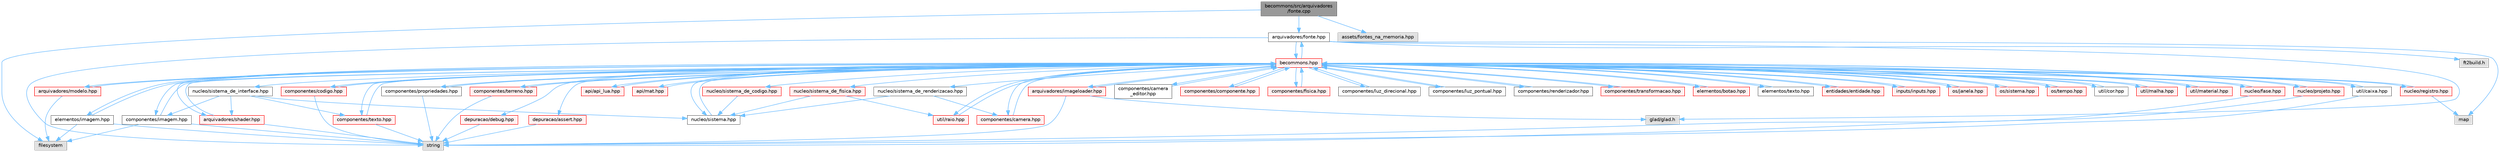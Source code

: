 digraph "becommons/src/arquivadores/fonte.cpp"
{
 // LATEX_PDF_SIZE
  bgcolor="transparent";
  edge [fontname=Helvetica,fontsize=10,labelfontname=Helvetica,labelfontsize=10];
  node [fontname=Helvetica,fontsize=10,shape=box,height=0.2,width=0.4];
  Node1 [id="Node000001",label="becommons/src/arquivadores\l/fonte.cpp",height=0.2,width=0.4,color="gray40", fillcolor="grey60", style="filled", fontcolor="black",tooltip=" "];
  Node1 -> Node2 [id="edge1_Node000001_Node000002",color="steelblue1",style="solid",tooltip=" "];
  Node2 [id="Node000002",label="arquivadores/fonte.hpp",height=0.2,width=0.4,color="grey40", fillcolor="white", style="filled",URL="$fonte_8hpp.html",tooltip="Define estruturas básicas para renderização de textos."];
  Node2 -> Node3 [id="edge2_Node000002_Node000003",color="steelblue1",style="solid",tooltip=" "];
  Node3 [id="Node000003",label="glad/glad.h",height=0.2,width=0.4,color="grey60", fillcolor="#E0E0E0", style="filled",tooltip=" "];
  Node2 -> Node4 [id="edge3_Node000002_Node000004",color="steelblue1",style="solid",tooltip=" "];
  Node4 [id="Node000004",label="string",height=0.2,width=0.4,color="grey60", fillcolor="#E0E0E0", style="filled",tooltip=" "];
  Node2 -> Node5 [id="edge4_Node000002_Node000005",color="steelblue1",style="solid",tooltip=" "];
  Node5 [id="Node000005",label="map",height=0.2,width=0.4,color="grey60", fillcolor="#E0E0E0", style="filled",tooltip=" "];
  Node2 -> Node6 [id="edge5_Node000002_Node000006",color="steelblue1",style="solid",tooltip=" "];
  Node6 [id="Node000006",label="ft2build.h",height=0.2,width=0.4,color="grey60", fillcolor="#E0E0E0", style="filled",tooltip=" "];
  Node2 -> Node7 [id="edge6_Node000002_Node000007",color="steelblue1",style="solid",tooltip=" "];
  Node7 [id="Node000007",label="becommons.hpp",height=0.2,width=0.4,color="red", fillcolor="#FFF0F0", style="filled",URL="$becommons_8hpp.html",tooltip=" "];
  Node7 -> Node8 [id="edge7_Node000007_Node000008",color="steelblue1",style="solid",tooltip=" "];
  Node8 [id="Node000008",label="api/api_lua.hpp",height=0.2,width=0.4,color="red", fillcolor="#FFF0F0", style="filled",URL="$api__lua_8hpp.html",tooltip="Gerencia a configuração do luabridge para api lua."];
  Node8 -> Node7 [id="edge8_Node000008_Node000007",color="steelblue1",style="solid",tooltip=" "];
  Node7 -> Node13 [id="edge9_Node000007_Node000013",color="steelblue1",style="solid",tooltip=" "];
  Node13 [id="Node000013",label="api/mat.hpp",height=0.2,width=0.4,color="red", fillcolor="#FFF0F0", style="filled",URL="$mat_8hpp.html",tooltip="Gerencia funçoes matemáticas."];
  Node13 -> Node7 [id="edge10_Node000013_Node000007",color="steelblue1",style="solid",tooltip=" "];
  Node7 -> Node2 [id="edge11_Node000007_Node000002",color="steelblue1",style="solid",tooltip=" "];
  Node7 -> Node16 [id="edge12_Node000007_Node000016",color="steelblue1",style="solid",tooltip=" "];
  Node16 [id="Node000016",label="arquivadores/imageloader.hpp",height=0.2,width=0.4,color="red", fillcolor="#FFF0F0", style="filled",URL="$imageloader_8hpp.html",tooltip="Gerencia as imagems/texturas carregadas na engine."];
  Node16 -> Node3 [id="edge13_Node000016_Node000003",color="steelblue1",style="solid",tooltip=" "];
  Node16 -> Node4 [id="edge14_Node000016_Node000004",color="steelblue1",style="solid",tooltip=" "];
  Node16 -> Node7 [id="edge15_Node000016_Node000007",color="steelblue1",style="solid",tooltip=" "];
  Node7 -> Node22 [id="edge16_Node000007_Node000022",color="steelblue1",style="solid",tooltip=" "];
  Node22 [id="Node000022",label="arquivadores/modelo.hpp",height=0.2,width=0.4,color="red", fillcolor="#FFF0F0", style="filled",URL="$modelo_8hpp.html",tooltip="Carrega um modelo usando a biblioteca assimp com base em um diretório."];
  Node22 -> Node23 [id="edge17_Node000022_Node000023",color="steelblue1",style="solid",tooltip=" "];
  Node23 [id="Node000023",label="filesystem",height=0.2,width=0.4,color="grey60", fillcolor="#E0E0E0", style="filled",tooltip=" "];
  Node22 -> Node7 [id="edge18_Node000022_Node000007",color="steelblue1",style="solid",tooltip=" "];
  Node7 -> Node24 [id="edge19_Node000007_Node000024",color="steelblue1",style="solid",tooltip=" "];
  Node24 [id="Node000024",label="arquivadores/shader.hpp",height=0.2,width=0.4,color="red", fillcolor="#FFF0F0", style="filled",URL="$shader_8hpp.html",tooltip="Gerencia os shaders GLSL."];
  Node24 -> Node4 [id="edge20_Node000024_Node000004",color="steelblue1",style="solid",tooltip=" "];
  Node24 -> Node7 [id="edge21_Node000024_Node000007",color="steelblue1",style="solid",tooltip=" "];
  Node7 -> Node30 [id="edge22_Node000007_Node000030",color="steelblue1",style="solid",tooltip=" "];
  Node30 [id="Node000030",label="componentes/camera.hpp",height=0.2,width=0.4,color="red", fillcolor="#FFF0F0", style="filled",URL="$camera_8hpp.html",tooltip="Estrutura básica de câmera."];
  Node30 -> Node7 [id="edge23_Node000030_Node000007",color="steelblue1",style="solid",tooltip=" "];
  Node7 -> Node33 [id="edge24_Node000007_Node000033",color="steelblue1",style="solid",tooltip=" "];
  Node33 [id="Node000033",label="componentes/camera\l_editor.hpp",height=0.2,width=0.4,color="grey40", fillcolor="white", style="filled",URL="$camera__editor_8hpp.html",tooltip=" "];
  Node33 -> Node7 [id="edge25_Node000033_Node000007",color="steelblue1",style="solid",tooltip=" "];
  Node7 -> Node34 [id="edge26_Node000007_Node000034",color="steelblue1",style="solid",tooltip=" "];
  Node34 [id="Node000034",label="componentes/codigo.hpp",height=0.2,width=0.4,color="red", fillcolor="#FFF0F0", style="filled",URL="$codigo_8hpp.html",tooltip="Componente de código para entidades ECS."];
  Node34 -> Node4 [id="edge27_Node000034_Node000004",color="steelblue1",style="solid",tooltip=" "];
  Node34 -> Node7 [id="edge28_Node000034_Node000007",color="steelblue1",style="solid",tooltip=" "];
  Node7 -> Node36 [id="edge29_Node000007_Node000036",color="steelblue1",style="solid",tooltip=" "];
  Node36 [id="Node000036",label="componentes/componente.hpp",height=0.2,width=0.4,color="red", fillcolor="#FFF0F0", style="filled",URL="$componente_8hpp.html",tooltip="Estrutura base para componetes."];
  Node36 -> Node7 [id="edge30_Node000036_Node000007",color="steelblue1",style="solid",tooltip=" "];
  Node7 -> Node41 [id="edge31_Node000007_Node000041",color="steelblue1",style="solid",tooltip=" "];
  Node41 [id="Node000041",label="componentes/fisica.hpp",height=0.2,width=0.4,color="red", fillcolor="#FFF0F0", style="filled",URL="$fisica_8hpp.html",tooltip="Componente de física para entidades ECS."];
  Node41 -> Node7 [id="edge32_Node000041_Node000007",color="steelblue1",style="solid",tooltip=" "];
  Node7 -> Node42 [id="edge33_Node000007_Node000042",color="steelblue1",style="solid",tooltip=" "];
  Node42 [id="Node000042",label="componentes/imagem.hpp",height=0.2,width=0.4,color="grey40", fillcolor="white", style="filled",URL="$componentes_2imagem_8hpp.html",tooltip=" "];
  Node42 -> Node4 [id="edge34_Node000042_Node000004",color="steelblue1",style="solid",tooltip=" "];
  Node42 -> Node23 [id="edge35_Node000042_Node000023",color="steelblue1",style="solid",tooltip=" "];
  Node42 -> Node7 [id="edge36_Node000042_Node000007",color="steelblue1",style="solid",tooltip=" "];
  Node7 -> Node43 [id="edge37_Node000007_Node000043",color="steelblue1",style="solid",tooltip=" "];
  Node43 [id="Node000043",label="componentes/luz_direcional.hpp",height=0.2,width=0.4,color="grey40", fillcolor="white", style="filled",URL="$luz__direcional_8hpp.html",tooltip=" "];
  Node43 -> Node7 [id="edge38_Node000043_Node000007",color="steelblue1",style="solid",tooltip=" "];
  Node7 -> Node44 [id="edge39_Node000007_Node000044",color="steelblue1",style="solid",tooltip=" "];
  Node44 [id="Node000044",label="componentes/luz_pontual.hpp",height=0.2,width=0.4,color="grey40", fillcolor="white", style="filled",URL="$luz__pontual_8hpp.html",tooltip=" "];
  Node44 -> Node7 [id="edge40_Node000044_Node000007",color="steelblue1",style="solid",tooltip=" "];
  Node7 -> Node45 [id="edge41_Node000007_Node000045",color="steelblue1",style="solid",tooltip=" "];
  Node45 [id="Node000045",label="componentes/propriedades.hpp",height=0.2,width=0.4,color="grey40", fillcolor="white", style="filled",URL="$propriedades_8hpp.html",tooltip=" "];
  Node45 -> Node4 [id="edge42_Node000045_Node000004",color="steelblue1",style="solid",tooltip=" "];
  Node45 -> Node7 [id="edge43_Node000045_Node000007",color="steelblue1",style="solid",tooltip=" "];
  Node7 -> Node46 [id="edge44_Node000007_Node000046",color="steelblue1",style="solid",tooltip=" "];
  Node46 [id="Node000046",label="componentes/renderizador.hpp",height=0.2,width=0.4,color="grey40", fillcolor="white", style="filled",URL="$renderizador_8hpp.html",tooltip=" "];
  Node46 -> Node7 [id="edge45_Node000046_Node000007",color="steelblue1",style="solid",tooltip=" "];
  Node7 -> Node47 [id="edge46_Node000007_Node000047",color="steelblue1",style="solid",tooltip=" "];
  Node47 [id="Node000047",label="componentes/terreno.hpp",height=0.2,width=0.4,color="red", fillcolor="#FFF0F0", style="filled",URL="$terreno_8hpp.html",tooltip=" "];
  Node47 -> Node4 [id="edge47_Node000047_Node000004",color="steelblue1",style="solid",tooltip=" "];
  Node47 -> Node7 [id="edge48_Node000047_Node000007",color="steelblue1",style="solid",tooltip=" "];
  Node7 -> Node48 [id="edge49_Node000007_Node000048",color="steelblue1",style="solid",tooltip=" "];
  Node48 [id="Node000048",label="componentes/texto.hpp",height=0.2,width=0.4,color="red", fillcolor="#FFF0F0", style="filled",URL="$componentes_2texto_8hpp.html",tooltip=" "];
  Node48 -> Node4 [id="edge50_Node000048_Node000004",color="steelblue1",style="solid",tooltip=" "];
  Node48 -> Node7 [id="edge51_Node000048_Node000007",color="steelblue1",style="solid",tooltip=" "];
  Node7 -> Node49 [id="edge52_Node000007_Node000049",color="steelblue1",style="solid",tooltip=" "];
  Node49 [id="Node000049",label="componentes/transformacao.hpp",height=0.2,width=0.4,color="red", fillcolor="#FFF0F0", style="filled",URL="$transformacao_8hpp.html",tooltip="Calcula a mtriz de modelo para um objeto 3d qualquer."];
  Node49 -> Node7 [id="edge53_Node000049_Node000007",color="steelblue1",style="solid",tooltip=" "];
  Node7 -> Node53 [id="edge54_Node000007_Node000053",color="steelblue1",style="solid",tooltip=" "];
  Node53 [id="Node000053",label="depuracao/debug.hpp",height=0.2,width=0.4,color="red", fillcolor="#FFF0F0", style="filled",URL="$debug_8hpp.html",tooltip=" "];
  Node53 -> Node4 [id="edge55_Node000053_Node000004",color="steelblue1",style="solid",tooltip=" "];
  Node7 -> Node54 [id="edge56_Node000007_Node000054",color="steelblue1",style="solid",tooltip=" "];
  Node54 [id="Node000054",label="depuracao/assert.hpp",height=0.2,width=0.4,color="red", fillcolor="#FFF0F0", style="filled",URL="$assert_8hpp.html",tooltip=" "];
  Node54 -> Node4 [id="edge57_Node000054_Node000004",color="steelblue1",style="solid",tooltip=" "];
  Node7 -> Node57 [id="edge58_Node000007_Node000057",color="steelblue1",style="solid",tooltip=" "];
  Node57 [id="Node000057",label="elementos/botao.hpp",height=0.2,width=0.4,color="red", fillcolor="#FFF0F0", style="filled",URL="$botao_8hpp.html",tooltip=" "];
  Node57 -> Node7 [id="edge59_Node000057_Node000007",color="steelblue1",style="solid",tooltip=" "];
  Node7 -> Node59 [id="edge60_Node000007_Node000059",color="steelblue1",style="solid",tooltip=" "];
  Node59 [id="Node000059",label="elementos/imagem.hpp",height=0.2,width=0.4,color="grey40", fillcolor="white", style="filled",URL="$elementos_2imagem_8hpp.html",tooltip="Gerencia a configuração do luabridge para api lua."];
  Node59 -> Node4 [id="edge61_Node000059_Node000004",color="steelblue1",style="solid",tooltip=" "];
  Node59 -> Node23 [id="edge62_Node000059_Node000023",color="steelblue1",style="solid",tooltip=" "];
  Node59 -> Node7 [id="edge63_Node000059_Node000007",color="steelblue1",style="solid",tooltip=" "];
  Node7 -> Node60 [id="edge64_Node000007_Node000060",color="steelblue1",style="solid",tooltip=" "];
  Node60 [id="Node000060",label="elementos/texto.hpp",height=0.2,width=0.4,color="grey40", fillcolor="white", style="filled",URL="$elementos_2texto_8hpp.html",tooltip=" "];
  Node60 -> Node7 [id="edge65_Node000060_Node000007",color="steelblue1",style="solid",tooltip=" "];
  Node7 -> Node61 [id="edge66_Node000007_Node000061",color="steelblue1",style="solid",tooltip=" "];
  Node61 [id="Node000061",label="entidades/entidade.hpp",height=0.2,width=0.4,color="red", fillcolor="#FFF0F0", style="filled",URL="$entidade_8hpp.html",tooltip="Inclusoes e defini��es relacionadas � entidade."];
  Node61 -> Node7 [id="edge67_Node000061_Node000007",color="steelblue1",style="solid",tooltip=" "];
  Node7 -> Node62 [id="edge68_Node000007_Node000062",color="steelblue1",style="solid",tooltip=" "];
  Node62 [id="Node000062",label="inputs/inputs.hpp",height=0.2,width=0.4,color="red", fillcolor="#FFF0F0", style="filled",URL="$inputs_8hpp.html",tooltip=" "];
  Node62 -> Node7 [id="edge69_Node000062_Node000007",color="steelblue1",style="solid",tooltip=" "];
  Node7 -> Node63 [id="edge70_Node000007_Node000063",color="steelblue1",style="solid",tooltip=" "];
  Node63 [id="Node000063",label="nucleo/fase.hpp",height=0.2,width=0.4,color="red", fillcolor="#FFF0F0", style="filled",URL="$fase_8hpp.html",tooltip="Gerencia sistemas numa fase."];
  Node63 -> Node4 [id="edge71_Node000063_Node000004",color="steelblue1",style="solid",tooltip=" "];
  Node63 -> Node7 [id="edge72_Node000063_Node000007",color="steelblue1",style="solid",tooltip=" "];
  Node7 -> Node64 [id="edge73_Node000007_Node000064",color="steelblue1",style="solid",tooltip=" "];
  Node64 [id="Node000064",label="nucleo/projeto.hpp",height=0.2,width=0.4,color="red", fillcolor="#FFF0F0", style="filled",URL="$projeto_8hpp.html",tooltip="Gerencia configurações do projeto."];
  Node64 -> Node4 [id="edge74_Node000064_Node000004",color="steelblue1",style="solid",tooltip=" "];
  Node64 -> Node7 [id="edge75_Node000064_Node000007",color="steelblue1",style="solid",tooltip=" "];
  Node7 -> Node65 [id="edge76_Node000007_Node000065",color="steelblue1",style="solid",tooltip=" "];
  Node65 [id="Node000065",label="nucleo/registro.hpp",height=0.2,width=0.4,color="red", fillcolor="#FFF0F0", style="filled",URL="$registro_8hpp.html",tooltip="Inclusoes e definições relacionadas à registro."];
  Node65 -> Node5 [id="edge77_Node000065_Node000005",color="steelblue1",style="solid",tooltip=" "];
  Node65 -> Node7 [id="edge78_Node000065_Node000007",color="steelblue1",style="solid",tooltip=" "];
  Node7 -> Node67 [id="edge79_Node000007_Node000067",color="steelblue1",style="solid",tooltip=" "];
  Node67 [id="Node000067",label="nucleo/sistema.hpp",height=0.2,width=0.4,color="grey40", fillcolor="white", style="filled",URL="$nucleo_2sistema_8hpp.html",tooltip=" "];
  Node67 -> Node7 [id="edge80_Node000067_Node000007",color="steelblue1",style="solid",tooltip=" "];
  Node7 -> Node68 [id="edge81_Node000007_Node000068",color="steelblue1",style="solid",tooltip=" "];
  Node68 [id="Node000068",label="nucleo/sistema_de_codigo.hpp",height=0.2,width=0.4,color="red", fillcolor="#FFF0F0", style="filled",URL="$sistema__de__codigo_8hpp.html",tooltip=" "];
  Node68 -> Node67 [id="edge82_Node000068_Node000067",color="steelblue1",style="solid",tooltip=" "];
  Node7 -> Node71 [id="edge83_Node000007_Node000071",color="steelblue1",style="solid",tooltip=" "];
  Node71 [id="Node000071",label="nucleo/sistema_de_fisica.hpp",height=0.2,width=0.4,color="red", fillcolor="#FFF0F0", style="filled",URL="$sistema__de__fisica_8hpp.html",tooltip="Gerencia a fisica de jogo com o bullet3."];
  Node71 -> Node67 [id="edge84_Node000071_Node000067",color="steelblue1",style="solid",tooltip=" "];
  Node71 -> Node72 [id="edge85_Node000071_Node000072",color="steelblue1",style="solid",tooltip=" "];
  Node72 [id="Node000072",label="util/raio.hpp",height=0.2,width=0.4,color="red", fillcolor="#FFF0F0", style="filled",URL="$raio_8hpp.html",tooltip=" "];
  Node72 -> Node7 [id="edge86_Node000072_Node000007",color="steelblue1",style="solid",tooltip=" "];
  Node7 -> Node73 [id="edge87_Node000007_Node000073",color="steelblue1",style="solid",tooltip=" "];
  Node73 [id="Node000073",label="nucleo/sistema_de_interface.hpp",height=0.2,width=0.4,color="grey40", fillcolor="white", style="filled",URL="$sistema__de__interface_8hpp.html",tooltip=" "];
  Node73 -> Node67 [id="edge88_Node000073_Node000067",color="steelblue1",style="solid",tooltip=" "];
  Node73 -> Node24 [id="edge89_Node000073_Node000024",color="steelblue1",style="solid",tooltip=" "];
  Node73 -> Node48 [id="edge90_Node000073_Node000048",color="steelblue1",style="solid",tooltip=" "];
  Node73 -> Node42 [id="edge91_Node000073_Node000042",color="steelblue1",style="solid",tooltip=" "];
  Node7 -> Node74 [id="edge92_Node000007_Node000074",color="steelblue1",style="solid",tooltip=" "];
  Node74 [id="Node000074",label="nucleo/sistema_de_renderizacao.hpp",height=0.2,width=0.4,color="grey40", fillcolor="white", style="filled",URL="$sistema__de__renderizacao_8hpp.html",tooltip="Gerencia a renderizacao."];
  Node74 -> Node67 [id="edge93_Node000074_Node000067",color="steelblue1",style="solid",tooltip=" "];
  Node74 -> Node30 [id="edge94_Node000074_Node000030",color="steelblue1",style="solid",tooltip=" "];
  Node7 -> Node75 [id="edge95_Node000007_Node000075",color="steelblue1",style="solid",tooltip=" "];
  Node75 [id="Node000075",label="os/janela.hpp",height=0.2,width=0.4,color="red", fillcolor="#FFF0F0", style="filled",URL="$janela_8hpp.html",tooltip="Inicia e gerencia janela glfw."];
  Node75 -> Node7 [id="edge96_Node000075_Node000007",color="steelblue1",style="solid",tooltip=" "];
  Node7 -> Node76 [id="edge97_Node000007_Node000076",color="steelblue1",style="solid",tooltip=" "];
  Node76 [id="Node000076",label="os/sistema.hpp",height=0.2,width=0.4,color="red", fillcolor="#FFF0F0", style="filled",URL="$os_2sistema_8hpp.html",tooltip="funçoes do sistema"];
  Node76 -> Node7 [id="edge98_Node000076_Node000007",color="steelblue1",style="solid",tooltip=" "];
  Node7 -> Node79 [id="edge99_Node000007_Node000079",color="steelblue1",style="solid",tooltip=" "];
  Node79 [id="Node000079",label="os/tempo.hpp",height=0.2,width=0.4,color="red", fillcolor="#FFF0F0", style="filled",URL="$tempo_8hpp.html",tooltip="Inicia e gerencia o tempo."];
  Node79 -> Node7 [id="edge100_Node000079_Node000007",color="steelblue1",style="solid",tooltip=" "];
  Node7 -> Node81 [id="edge101_Node000007_Node000081",color="steelblue1",style="solid",tooltip=" "];
  Node81 [id="Node000081",label="util/caixa.hpp",height=0.2,width=0.4,color="grey40", fillcolor="white", style="filled",URL="$caixa_8hpp.html",tooltip=" "];
  Node81 -> Node4 [id="edge102_Node000081_Node000004",color="steelblue1",style="solid",tooltip=" "];
  Node81 -> Node7 [id="edge103_Node000081_Node000007",color="steelblue1",style="solid",tooltip=" "];
  Node7 -> Node82 [id="edge104_Node000007_Node000082",color="steelblue1",style="solid",tooltip=" "];
  Node82 [id="Node000082",label="util/cor.hpp",height=0.2,width=0.4,color="grey40", fillcolor="white", style="filled",URL="$cor_8hpp.html",tooltip=" "];
  Node82 -> Node7 [id="edge105_Node000082_Node000007",color="steelblue1",style="solid",tooltip=" "];
  Node7 -> Node83 [id="edge106_Node000007_Node000083",color="steelblue1",style="solid",tooltip=" "];
  Node83 [id="Node000083",label="util/malha.hpp",height=0.2,width=0.4,color="red", fillcolor="#FFF0F0", style="filled",URL="$malha_8hpp.html",tooltip=" "];
  Node83 -> Node7 [id="edge107_Node000083_Node000007",color="steelblue1",style="solid",tooltip=" "];
  Node7 -> Node84 [id="edge108_Node000007_Node000084",color="steelblue1",style="solid",tooltip=" "];
  Node84 [id="Node000084",label="util/material.hpp",height=0.2,width=0.4,color="red", fillcolor="#FFF0F0", style="filled",URL="$material_8hpp.html",tooltip=" "];
  Node84 -> Node7 [id="edge109_Node000084_Node000007",color="steelblue1",style="solid",tooltip=" "];
  Node7 -> Node72 [id="edge110_Node000007_Node000072",color="steelblue1",style="solid",tooltip=" "];
  Node1 -> Node91 [id="edge111_Node000001_Node000091",color="steelblue1",style="solid",tooltip=" "];
  Node91 [id="Node000091",label="assets/fontes_na_memoria.hpp",height=0.2,width=0.4,color="grey60", fillcolor="#E0E0E0", style="filled",tooltip=" "];
  Node1 -> Node23 [id="edge112_Node000001_Node000023",color="steelblue1",style="solid",tooltip=" "];
}
